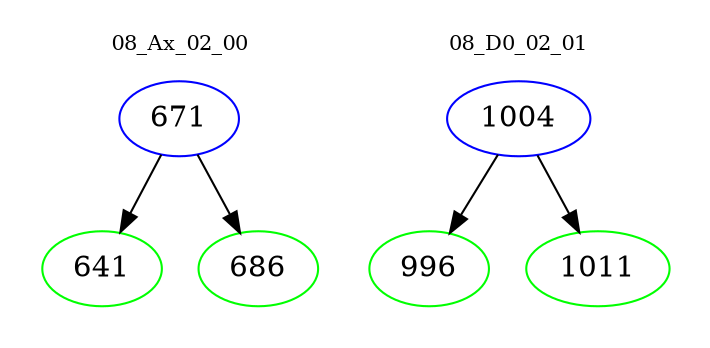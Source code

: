 digraph{
subgraph cluster_0 {
color = white
label = "08_Ax_02_00";
fontsize=10;
T0_671 [label="671", color="blue"]
T0_671 -> T0_641 [color="black"]
T0_641 [label="641", color="green"]
T0_671 -> T0_686 [color="black"]
T0_686 [label="686", color="green"]
}
subgraph cluster_1 {
color = white
label = "08_D0_02_01";
fontsize=10;
T1_1004 [label="1004", color="blue"]
T1_1004 -> T1_996 [color="black"]
T1_996 [label="996", color="green"]
T1_1004 -> T1_1011 [color="black"]
T1_1011 [label="1011", color="green"]
}
}
